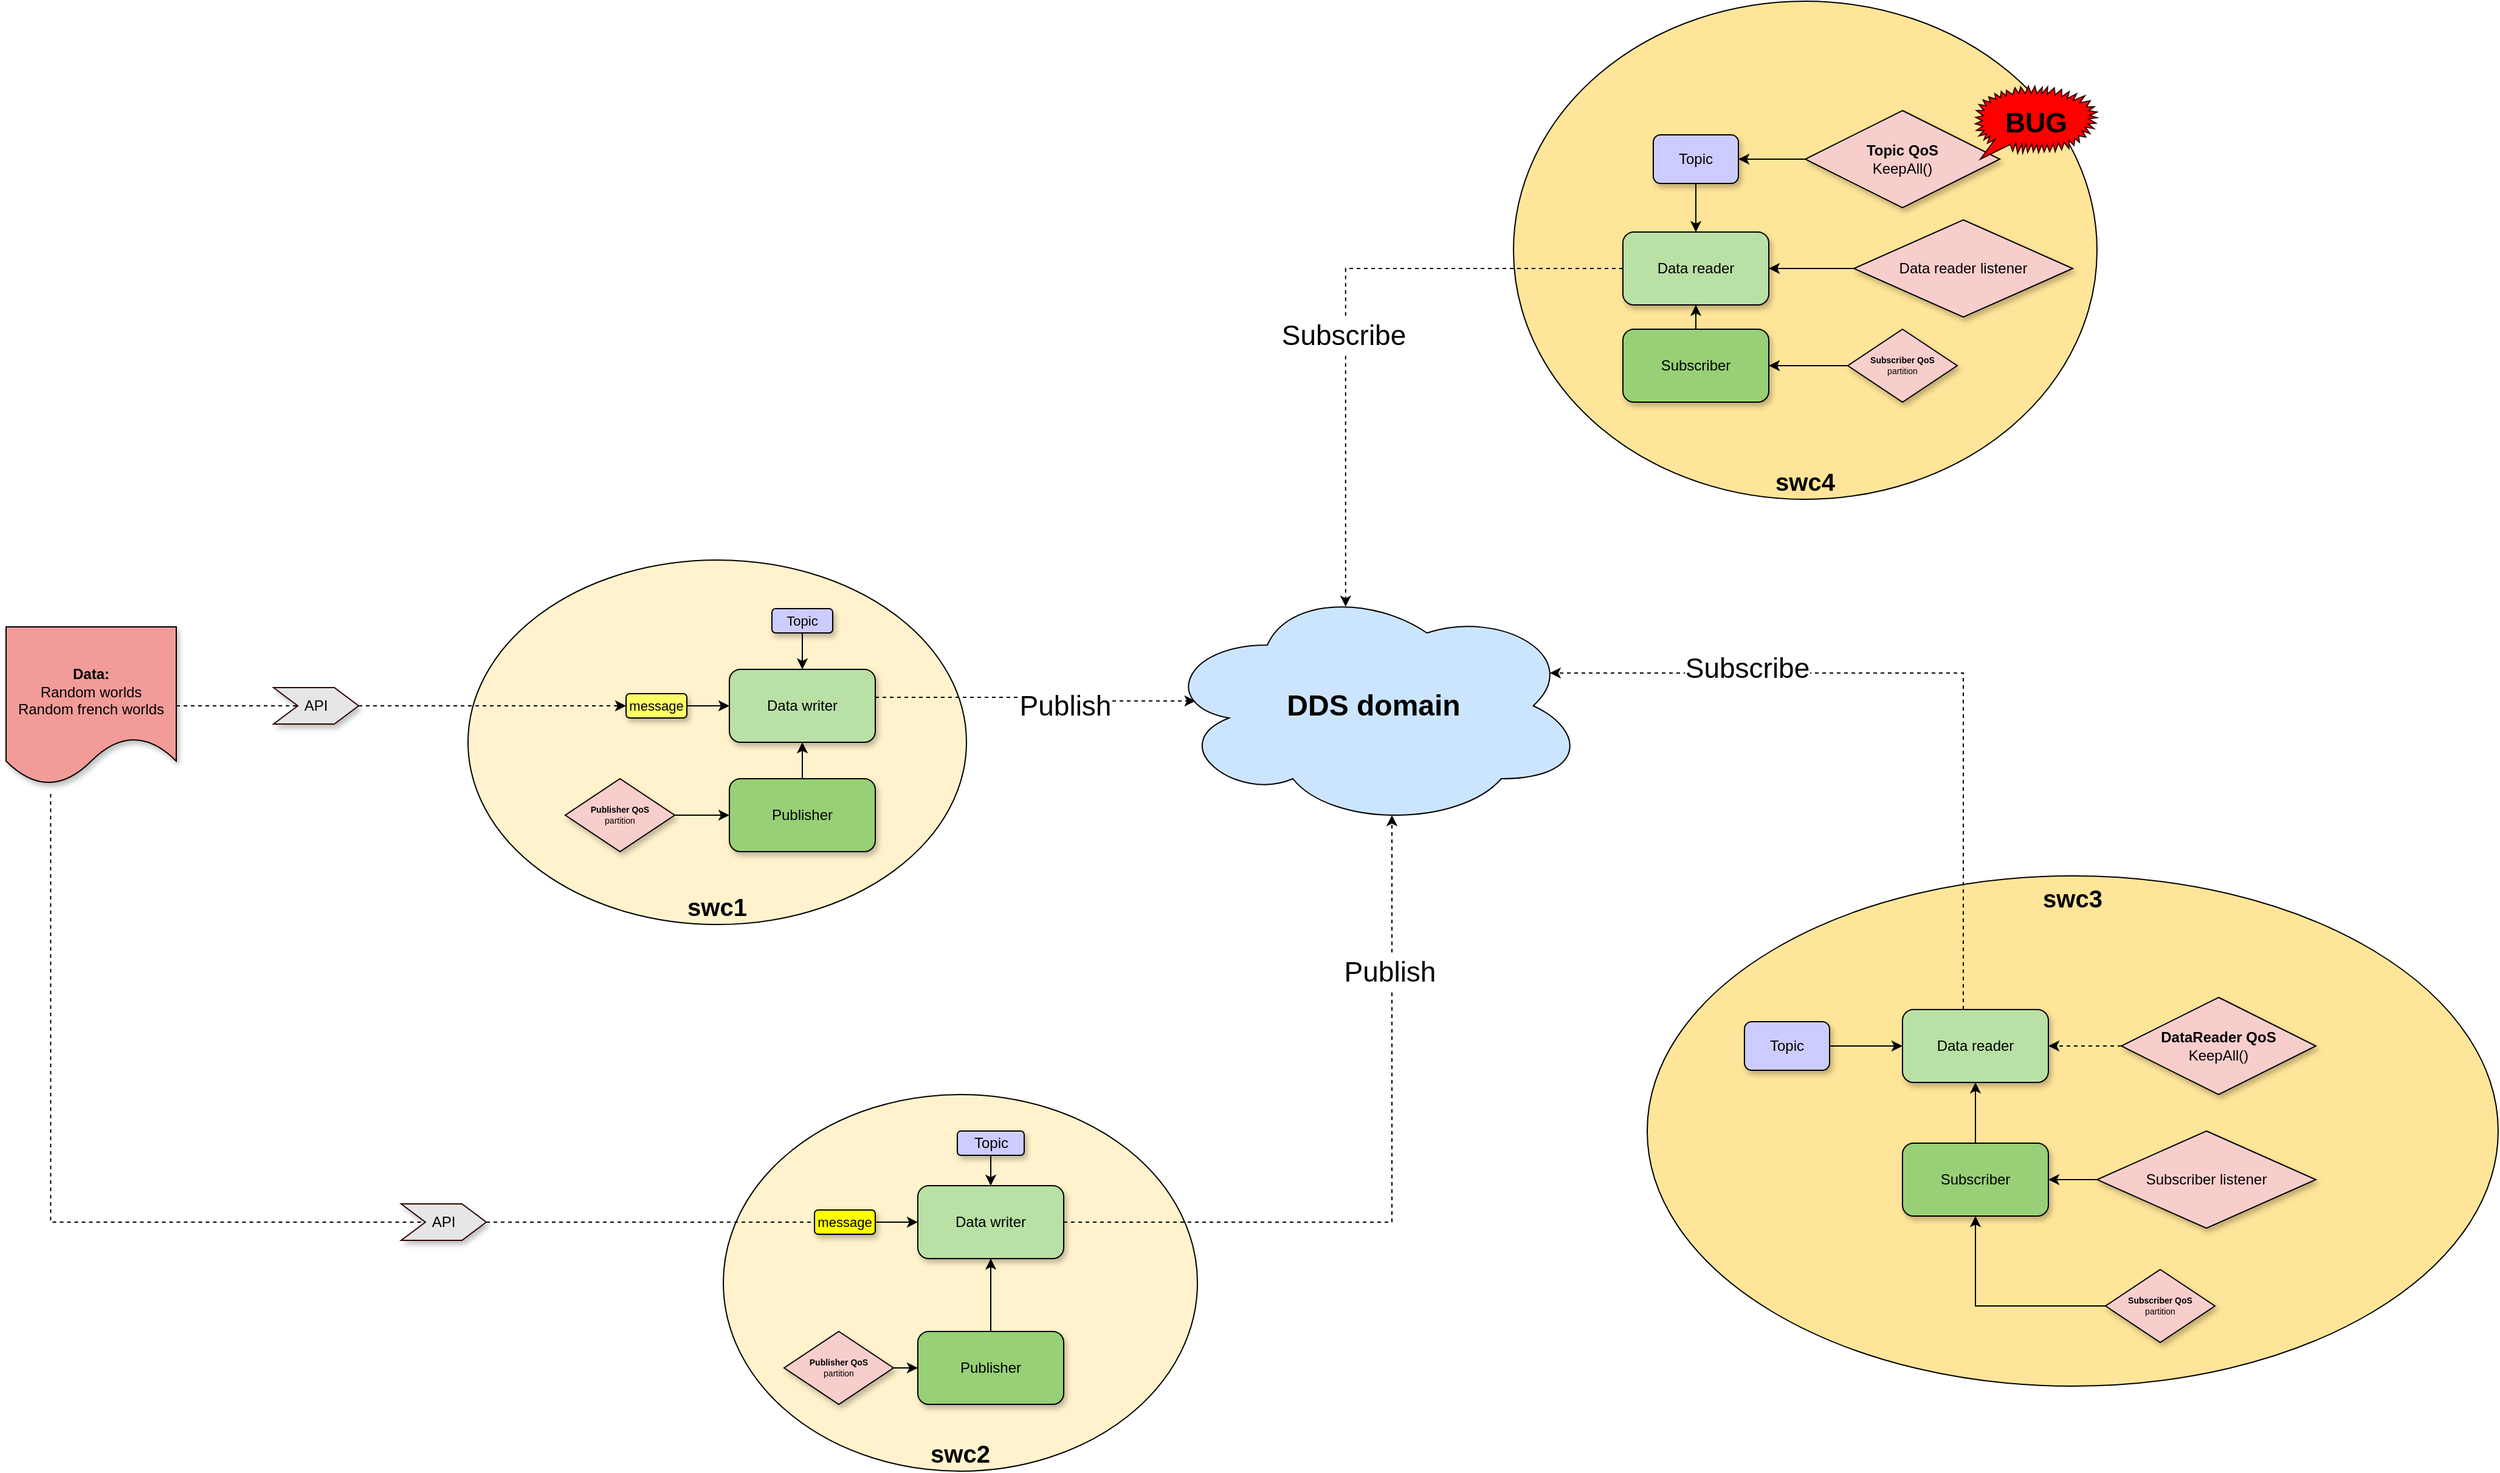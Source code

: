 <mxfile version="20.3.0" type="device"><diagram id="N4qMRPNuTujk9smE9VC3" name="Application-example"><mxGraphModel dx="2588" dy="2298" grid="1" gridSize="10" guides="1" tooltips="1" connect="1" arrows="1" fold="1" page="1" pageScale="1" pageWidth="850" pageHeight="1100" math="0" shadow="0"><root><mxCell id="0"/><mxCell id="1" parent="0"/><mxCell id="l9jl2FEzKWp1RFaF3Cmi-8" value="&lt;b&gt;&lt;font style=&quot;font-size: 20px;&quot;&gt;swc3&lt;/font&gt;&lt;/b&gt;" style="ellipse;whiteSpace=wrap;html=1;verticalAlign=top;fillColor=#FFE599;" parent="1" vertex="1"><mxGeometry x="600" y="230" width="700" height="420" as="geometry"/></mxCell><mxCell id="l9jl2FEzKWp1RFaF3Cmi-1" value="&lt;b style=&quot;font-size: 24px;&quot;&gt;DDS domain&lt;/b&gt;" style="ellipse;shape=cloud;whiteSpace=wrap;html=1;fillColor=#CCE5FF;fontSize=24;" parent="1" vertex="1"><mxGeometry x="200" y="-10" width="350" height="200" as="geometry"/></mxCell><mxCell id="l9jl2FEzKWp1RFaF3Cmi-6" value="&lt;b&gt;&lt;font style=&quot;font-size: 20px;&quot;&gt;swc1&lt;/font&gt;&lt;/b&gt;" style="ellipse;whiteSpace=wrap;html=1;verticalAlign=bottom;fillColor=#FFF2CC;" parent="1" vertex="1"><mxGeometry x="-370" y="-30" width="410" height="300" as="geometry"/></mxCell><mxCell id="l9jl2FEzKWp1RFaF3Cmi-7" value="&lt;b&gt;&lt;font style=&quot;font-size: 20px;&quot;&gt;swc2&lt;/font&gt;&lt;/b&gt;" style="ellipse;whiteSpace=wrap;html=1;verticalAlign=bottom;fillColor=#FFF2CC;" parent="1" vertex="1"><mxGeometry x="-160" y="410" width="390" height="310" as="geometry"/></mxCell><mxCell id="l9jl2FEzKWp1RFaF3Cmi-9" value="&lt;b&gt;&lt;font style=&quot;font-size: 20px;&quot;&gt;swc4&lt;/font&gt;&lt;/b&gt;" style="ellipse;whiteSpace=wrap;html=1;verticalAlign=bottom;fillColor=#FFE599;" parent="1" vertex="1"><mxGeometry x="490" y="-490" width="480" height="410" as="geometry"/></mxCell><mxCell id="l9jl2FEzKWp1RFaF3Cmi-18" style="edgeStyle=orthogonalEdgeStyle;rounded=0;orthogonalLoop=1;jettySize=auto;html=1;entryX=1;entryY=0.5;entryDx=0;entryDy=0;" parent="1" source="l9jl2FEzKWp1RFaF3Cmi-10" target="l9jl2FEzKWp1RFaF3Cmi-13" edge="1"><mxGeometry relative="1" as="geometry"><mxPoint x="940" y="470" as="targetPoint"/></mxGeometry></mxCell><mxCell id="l9jl2FEzKWp1RFaF3Cmi-10" value="Subscriber listener" style="rhombus;whiteSpace=wrap;html=1;strokeColor=#000000;fillColor=#F8CECC;shadow=1;" parent="1" vertex="1"><mxGeometry x="970" y="440" width="180" height="80" as="geometry"/></mxCell><mxCell id="l9jl2FEzKWp1RFaF3Cmi-17" style="edgeStyle=orthogonalEdgeStyle;rounded=0;orthogonalLoop=1;jettySize=auto;html=1;" parent="1" source="l9jl2FEzKWp1RFaF3Cmi-11" target="l9jl2FEzKWp1RFaF3Cmi-12" edge="1"><mxGeometry relative="1" as="geometry"/></mxCell><mxCell id="l9jl2FEzKWp1RFaF3Cmi-11" value="Data reader listener" style="rhombus;whiteSpace=wrap;html=1;fillColor=#F8CECC;shadow=1;" parent="1" vertex="1"><mxGeometry x="770" y="-310" width="180" height="80" as="geometry"/></mxCell><mxCell id="l9jl2FEzKWp1RFaF3Cmi-35" style="edgeStyle=orthogonalEdgeStyle;rounded=0;orthogonalLoop=1;jettySize=auto;html=1;exitX=0;exitY=0.5;exitDx=0;exitDy=0;dashed=1;fontColor=none;entryX=0.434;entryY=0.092;entryDx=0;entryDy=0;entryPerimeter=0;" parent="1" source="l9jl2FEzKWp1RFaF3Cmi-12" target="l9jl2FEzKWp1RFaF3Cmi-1" edge="1"><mxGeometry relative="1" as="geometry"><mxPoint x="380" y="30" as="targetPoint"/><Array as="points"><mxPoint x="352" y="-270"/></Array></mxGeometry></mxCell><mxCell id="l9jl2FEzKWp1RFaF3Cmi-39" value="Subscribe" style="edgeLabel;html=1;align=center;verticalAlign=middle;resizable=0;points=[];fontColor=none;fontSize=23;" parent="l9jl2FEzKWp1RFaF3Cmi-35" vertex="1" connectable="0"><mxGeometry x="0.118" y="-2" relative="1" as="geometry"><mxPoint as="offset"/></mxGeometry></mxCell><mxCell id="l9jl2FEzKWp1RFaF3Cmi-12" value="Data reader" style="rounded=1;whiteSpace=wrap;html=1;fillColor=#B9E0A5;shadow=1;" parent="1" vertex="1"><mxGeometry x="580" y="-300" width="120" height="60" as="geometry"/></mxCell><mxCell id="l9jl2FEzKWp1RFaF3Cmi-21" style="edgeStyle=orthogonalEdgeStyle;rounded=0;orthogonalLoop=1;jettySize=auto;html=1;exitX=0.5;exitY=0;exitDx=0;exitDy=0;entryX=0.5;entryY=1;entryDx=0;entryDy=0;entryPerimeter=0;" parent="1" source="l9jl2FEzKWp1RFaF3Cmi-13" target="l9jl2FEzKWp1RFaF3Cmi-25" edge="1"><mxGeometry relative="1" as="geometry"/></mxCell><mxCell id="l9jl2FEzKWp1RFaF3Cmi-13" value="Subscriber" style="rounded=1;whiteSpace=wrap;html=1;fillColor=#97D077;shadow=1;" parent="1" vertex="1"><mxGeometry x="810" y="450" width="120" height="60" as="geometry"/></mxCell><mxCell id="l9jl2FEzKWp1RFaF3Cmi-22" style="edgeStyle=orthogonalEdgeStyle;rounded=0;orthogonalLoop=1;jettySize=auto;html=1;exitX=0.5;exitY=0;exitDx=0;exitDy=0;entryX=0.5;entryY=1;entryDx=0;entryDy=0;" parent="1" source="l9jl2FEzKWp1RFaF3Cmi-14" target="l9jl2FEzKWp1RFaF3Cmi-28" edge="1"><mxGeometry relative="1" as="geometry"/></mxCell><mxCell id="l9jl2FEzKWp1RFaF3Cmi-14" value="Publisher" style="rounded=1;whiteSpace=wrap;html=1;fillColor=#97D077;shadow=1;" parent="1" vertex="1"><mxGeometry y="605" width="120" height="60" as="geometry"/></mxCell><mxCell id="l9jl2FEzKWp1RFaF3Cmi-23" style="edgeStyle=orthogonalEdgeStyle;rounded=0;orthogonalLoop=1;jettySize=auto;html=1;entryX=0.5;entryY=1;entryDx=0;entryDy=0;" parent="1" source="l9jl2FEzKWp1RFaF3Cmi-16" target="l9jl2FEzKWp1RFaF3Cmi-29" edge="1"><mxGeometry relative="1" as="geometry"/></mxCell><mxCell id="l9jl2FEzKWp1RFaF3Cmi-16" value="Publisher" style="rounded=1;whiteSpace=wrap;html=1;fillColor=#97D077;shadow=1;" parent="1" vertex="1"><mxGeometry x="-155" y="150" width="120" height="60" as="geometry"/></mxCell><mxCell id="l9jl2FEzKWp1RFaF3Cmi-27" style="edgeStyle=orthogonalEdgeStyle;rounded=0;orthogonalLoop=1;jettySize=auto;html=1;exitX=0.5;exitY=0;exitDx=0;exitDy=0;" parent="1" source="l9jl2FEzKWp1RFaF3Cmi-24" target="l9jl2FEzKWp1RFaF3Cmi-12" edge="1"><mxGeometry relative="1" as="geometry"/></mxCell><mxCell id="l9jl2FEzKWp1RFaF3Cmi-24" value="Subscriber" style="rounded=1;whiteSpace=wrap;html=1;fillColor=#97D077;shadow=1;" parent="1" vertex="1"><mxGeometry x="580" y="-220" width="120" height="60" as="geometry"/></mxCell><mxCell id="l9jl2FEzKWp1RFaF3Cmi-34" style="edgeStyle=orthogonalEdgeStyle;rounded=0;orthogonalLoop=1;jettySize=auto;html=1;dashed=1;fontColor=none;entryX=0.914;entryY=0.365;entryDx=0;entryDy=0;entryPerimeter=0;" parent="1" source="l9jl2FEzKWp1RFaF3Cmi-25" target="l9jl2FEzKWp1RFaF3Cmi-1" edge="1"><mxGeometry relative="1" as="geometry"><mxPoint x="728.4" y="115" as="targetPoint"/><Array as="points"><mxPoint x="860" y="63"/></Array></mxGeometry></mxCell><mxCell id="l9jl2FEzKWp1RFaF3Cmi-38" value="Subscribe" style="edgeLabel;html=1;align=center;verticalAlign=middle;resizable=0;points=[];fontColor=none;fontSize=23;" parent="l9jl2FEzKWp1RFaF3Cmi-34" vertex="1" connectable="0"><mxGeometry x="0.476" y="-3" relative="1" as="geometry"><mxPoint y="-1" as="offset"/></mxGeometry></mxCell><mxCell id="l9jl2FEzKWp1RFaF3Cmi-25" value="Data reader" style="rounded=1;whiteSpace=wrap;html=1;fillColor=#B9E0A5;shadow=1;" parent="1" vertex="1"><mxGeometry x="810" y="340" width="120" height="60" as="geometry"/></mxCell><mxCell id="l9jl2FEzKWp1RFaF3Cmi-33" style="edgeStyle=orthogonalEdgeStyle;rounded=0;orthogonalLoop=1;jettySize=auto;html=1;dashed=1;fontColor=none;" parent="1" source="l9jl2FEzKWp1RFaF3Cmi-28" edge="1"><mxGeometry relative="1" as="geometry"><Array as="points"><mxPoint x="390" y="515"/><mxPoint x="390" y="180"/></Array><mxPoint x="390" y="180" as="targetPoint"/></mxGeometry></mxCell><mxCell id="l9jl2FEzKWp1RFaF3Cmi-37" value="Publish" style="edgeLabel;html=1;align=center;verticalAlign=middle;resizable=0;points=[];fontColor=none;fontSize=23;" parent="l9jl2FEzKWp1RFaF3Cmi-33" vertex="1" connectable="0"><mxGeometry x="0.573" y="2" relative="1" as="geometry"><mxPoint as="offset"/></mxGeometry></mxCell><mxCell id="l9jl2FEzKWp1RFaF3Cmi-28" value="Data writer" style="rounded=1;whiteSpace=wrap;html=1;fillColor=#B9E0A5;shadow=1;" parent="1" vertex="1"><mxGeometry y="485" width="120" height="60" as="geometry"/></mxCell><mxCell id="l9jl2FEzKWp1RFaF3Cmi-30" style="edgeStyle=orthogonalEdgeStyle;rounded=0;orthogonalLoop=1;jettySize=auto;html=1;entryX=0.081;entryY=0.48;entryDx=0;entryDy=0;entryPerimeter=0;fontColor=none;noLabel=1;dashed=1;" parent="1" source="l9jl2FEzKWp1RFaF3Cmi-29" target="l9jl2FEzKWp1RFaF3Cmi-1" edge="1"><mxGeometry relative="1" as="geometry"><Array as="points"><mxPoint x="140" y="83"/><mxPoint x="140" y="86"/></Array></mxGeometry></mxCell><mxCell id="l9jl2FEzKWp1RFaF3Cmi-36" value="Publish" style="edgeLabel;html=1;align=center;verticalAlign=middle;resizable=0;points=[];fontColor=none;fontSize=23;" parent="l9jl2FEzKWp1RFaF3Cmi-30" vertex="1" connectable="0"><mxGeometry x="-0.183" y="1" relative="1" as="geometry"><mxPoint x="47" y="8" as="offset"/></mxGeometry></mxCell><mxCell id="l9jl2FEzKWp1RFaF3Cmi-29" value="Data writer" style="rounded=1;whiteSpace=wrap;html=1;fillColor=#B9E0A5;shadow=1;" parent="1" vertex="1"><mxGeometry x="-155" y="60" width="120" height="60" as="geometry"/></mxCell><mxCell id="l9jl2FEzKWp1RFaF3Cmi-41" style="edgeStyle=orthogonalEdgeStyle;rounded=0;orthogonalLoop=1;jettySize=auto;html=1;dashed=1;fontColor=none;startArrow=none;" parent="1" source="bSXNAck9iXhpn8WJnHLR-39" target="bSXNAck9iXhpn8WJnHLR-44" edge="1"><mxGeometry relative="1" as="geometry"/></mxCell><mxCell id="l9jl2FEzKWp1RFaF3Cmi-40" value="&lt;b&gt;&lt;br&gt;Data: &lt;/b&gt;&lt;br&gt;Random worlds&lt;br&gt;Random french worlds" style="shape=document;whiteSpace=wrap;html=1;boundedLbl=1;shadow=1;strokeColor=#000000;fontColor=none;fillColor=#F19C99;" parent="1" vertex="1"><mxGeometry x="-750" y="25" width="140" height="130" as="geometry"/></mxCell><mxCell id="l9jl2FEzKWp1RFaF3Cmi-47" style="edgeStyle=orthogonalEdgeStyle;rounded=0;orthogonalLoop=1;jettySize=auto;html=1;entryX=1;entryY=0.5;entryDx=0;entryDy=0;dashed=1;fontColor=none;" parent="1" source="l9jl2FEzKWp1RFaF3Cmi-46" target="l9jl2FEzKWp1RFaF3Cmi-25" edge="1"><mxGeometry relative="1" as="geometry"/></mxCell><mxCell id="l9jl2FEzKWp1RFaF3Cmi-46" value="&lt;b&gt;DataReader QoS&lt;/b&gt;&lt;br&gt;KeepAll()" style="rhombus;whiteSpace=wrap;html=1;strokeColor=#000000;fillColor=#F8CECC;shadow=1;" parent="1" vertex="1"><mxGeometry x="990" y="330" width="160" height="80" as="geometry"/></mxCell><mxCell id="bSXNAck9iXhpn8WJnHLR-2" style="edgeStyle=orthogonalEdgeStyle;rounded=0;orthogonalLoop=1;jettySize=auto;html=1;entryX=1;entryY=0.5;entryDx=0;entryDy=0;exitX=0;exitY=0.5;exitDx=0;exitDy=0;" edge="1" parent="1" source="bSXNAck9iXhpn8WJnHLR-1" target="bSXNAck9iXhpn8WJnHLR-4"><mxGeometry relative="1" as="geometry"><Array as="points"><mxPoint x="680" y="-360"/><mxPoint x="680" y="-360"/></Array></mxGeometry></mxCell><mxCell id="bSXNAck9iXhpn8WJnHLR-1" value="&lt;b&gt;Topic QoS&lt;/b&gt;&lt;br&gt;KeepAll()" style="rhombus;whiteSpace=wrap;html=1;strokeColor=#000000;fillColor=#F8CECC;shadow=1;" vertex="1" parent="1"><mxGeometry x="730" y="-400" width="160" height="80" as="geometry"/></mxCell><mxCell id="bSXNAck9iXhpn8WJnHLR-15" style="edgeStyle=orthogonalEdgeStyle;rounded=0;orthogonalLoop=1;jettySize=auto;html=1;" edge="1" parent="1" source="bSXNAck9iXhpn8WJnHLR-4" target="l9jl2FEzKWp1RFaF3Cmi-12"><mxGeometry relative="1" as="geometry"/></mxCell><mxCell id="bSXNAck9iXhpn8WJnHLR-4" value="Topic" style="rounded=1;whiteSpace=wrap;html=1;fillColor=#CCCCFF;shadow=1;" vertex="1" parent="1"><mxGeometry x="605" y="-380" width="70" height="40" as="geometry"/></mxCell><mxCell id="bSXNAck9iXhpn8WJnHLR-13" style="edgeStyle=orthogonalEdgeStyle;rounded=0;orthogonalLoop=1;jettySize=auto;html=1;" edge="1" parent="1" source="bSXNAck9iXhpn8WJnHLR-8" target="l9jl2FEzKWp1RFaF3Cmi-28"><mxGeometry relative="1" as="geometry"/></mxCell><mxCell id="bSXNAck9iXhpn8WJnHLR-8" value="Topic" style="rounded=1;whiteSpace=wrap;html=1;fillColor=#CCCCFF;shadow=1;" vertex="1" parent="1"><mxGeometry x="32.5" y="440" width="55" height="20" as="geometry"/></mxCell><mxCell id="bSXNAck9iXhpn8WJnHLR-17" style="edgeStyle=orthogonalEdgeStyle;rounded=0;orthogonalLoop=1;jettySize=auto;html=1;" edge="1" parent="1" source="bSXNAck9iXhpn8WJnHLR-9" target="l9jl2FEzKWp1RFaF3Cmi-29"><mxGeometry relative="1" as="geometry"/></mxCell><mxCell id="bSXNAck9iXhpn8WJnHLR-9" value="Topic" style="rounded=1;whiteSpace=wrap;html=1;fillColor=#CCCCFF;shadow=1;fontSize=11;" vertex="1" parent="1"><mxGeometry x="-120" y="10" width="50" height="20" as="geometry"/></mxCell><mxCell id="bSXNAck9iXhpn8WJnHLR-14" style="edgeStyle=orthogonalEdgeStyle;rounded=0;orthogonalLoop=1;jettySize=auto;html=1;entryX=0;entryY=0.5;entryDx=0;entryDy=0;" edge="1" parent="1" source="bSXNAck9iXhpn8WJnHLR-10" target="l9jl2FEzKWp1RFaF3Cmi-25"><mxGeometry relative="1" as="geometry"/></mxCell><mxCell id="bSXNAck9iXhpn8WJnHLR-10" value="Topic" style="rounded=1;whiteSpace=wrap;html=1;fillColor=#CCCCFF;shadow=1;" vertex="1" parent="1"><mxGeometry x="680" y="350" width="70" height="40" as="geometry"/></mxCell><mxCell id="bSXNAck9iXhpn8WJnHLR-21" style="edgeStyle=orthogonalEdgeStyle;rounded=0;orthogonalLoop=1;jettySize=auto;html=1;entryX=0.5;entryY=1;entryDx=0;entryDy=0;exitX=0;exitY=0.5;exitDx=0;exitDy=0;" edge="1" parent="1" source="bSXNAck9iXhpn8WJnHLR-24" target="l9jl2FEzKWp1RFaF3Cmi-13"><mxGeometry relative="1" as="geometry"><mxPoint x="960" y="585" as="sourcePoint"/></mxGeometry></mxCell><mxCell id="bSXNAck9iXhpn8WJnHLR-23" style="edgeStyle=orthogonalEdgeStyle;rounded=0;orthogonalLoop=1;jettySize=auto;html=1;entryX=1;entryY=0.5;entryDx=0;entryDy=0;" edge="1" parent="1" source="bSXNAck9iXhpn8WJnHLR-22" target="l9jl2FEzKWp1RFaF3Cmi-24"><mxGeometry relative="1" as="geometry"/></mxCell><mxCell id="bSXNAck9iXhpn8WJnHLR-22" value="&lt;b style=&quot;font-size: 7px;&quot;&gt;Subscriber QoS&lt;/b&gt;&lt;br style=&quot;font-size: 7px;&quot;&gt;partition" style="rhombus;whiteSpace=wrap;html=1;strokeColor=#000000;fillColor=#F8CECC;shadow=1;fontSize=7;" vertex="1" parent="1"><mxGeometry x="765" y="-220" width="90" height="60" as="geometry"/></mxCell><mxCell id="bSXNAck9iXhpn8WJnHLR-24" value="&lt;b style=&quot;font-size: 7px;&quot;&gt;Subscriber QoS&lt;/b&gt;&lt;br style=&quot;font-size: 7px;&quot;&gt;partition" style="rhombus;whiteSpace=wrap;html=1;strokeColor=#000000;fillColor=#F8CECC;shadow=1;fontSize=7;" vertex="1" parent="1"><mxGeometry x="977" y="554" width="90" height="60" as="geometry"/></mxCell><mxCell id="bSXNAck9iXhpn8WJnHLR-27" style="edgeStyle=orthogonalEdgeStyle;rounded=0;orthogonalLoop=1;jettySize=auto;html=1;entryX=0;entryY=0.5;entryDx=0;entryDy=0;fontSize=7;" edge="1" parent="1" source="bSXNAck9iXhpn8WJnHLR-26" target="l9jl2FEzKWp1RFaF3Cmi-16"><mxGeometry relative="1" as="geometry"/></mxCell><mxCell id="bSXNAck9iXhpn8WJnHLR-26" value="&lt;b style=&quot;font-size: 7px;&quot;&gt;Publisher QoS&lt;/b&gt;&lt;br style=&quot;font-size: 7px;&quot;&gt;partition" style="rhombus;whiteSpace=wrap;html=1;strokeColor=#000000;fillColor=#F8CECC;shadow=1;fontSize=7;" vertex="1" parent="1"><mxGeometry x="-290" y="150" width="90" height="60" as="geometry"/></mxCell><mxCell id="bSXNAck9iXhpn8WJnHLR-30" style="edgeStyle=orthogonalEdgeStyle;rounded=0;orthogonalLoop=1;jettySize=auto;html=1;entryX=0;entryY=0.5;entryDx=0;entryDy=0;fontSize=7;" edge="1" parent="1" source="bSXNAck9iXhpn8WJnHLR-28" target="l9jl2FEzKWp1RFaF3Cmi-14"><mxGeometry relative="1" as="geometry"/></mxCell><mxCell id="bSXNAck9iXhpn8WJnHLR-28" value="&lt;b style=&quot;font-size: 7px;&quot;&gt;Publisher QoS&lt;/b&gt;&lt;br style=&quot;font-size: 7px;&quot;&gt;partition" style="rhombus;whiteSpace=wrap;html=1;strokeColor=#000000;fillColor=#F8CECC;shadow=1;fontSize=7;" vertex="1" parent="1"><mxGeometry x="-110" y="605" width="90" height="60" as="geometry"/></mxCell><mxCell id="bSXNAck9iXhpn8WJnHLR-31" value="BUG" style="whiteSpace=wrap;html=1;shape=mxgraph.basic.loud_callout;strokeColor=#330000;fontSize=23;fillColor=#FF0000;fontStyle=1" vertex="1" parent="1"><mxGeometry x="870" y="-420" width="100" height="60" as="geometry"/></mxCell><mxCell id="bSXNAck9iXhpn8WJnHLR-39" value="API" style="shape=step;perimeter=stepPerimeter;whiteSpace=wrap;html=1;fixedSize=1;strokeColor=#330000;fontSize=12;fillColor=#E6E6E6;shadow=1;" vertex="1" parent="1"><mxGeometry x="-530" y="75" width="70" height="30" as="geometry"/></mxCell><mxCell id="bSXNAck9iXhpn8WJnHLR-40" value="" style="edgeStyle=orthogonalEdgeStyle;rounded=0;orthogonalLoop=1;jettySize=auto;html=1;dashed=1;fontColor=none;entryX=0;entryY=0.5;entryDx=0;entryDy=0;endArrow=none;" edge="1" parent="1" source="l9jl2FEzKWp1RFaF3Cmi-40" target="bSXNAck9iXhpn8WJnHLR-39"><mxGeometry relative="1" as="geometry"><mxPoint x="-460" y="90" as="sourcePoint"/><mxPoint x="-290" y="90" as="targetPoint"/></mxGeometry></mxCell><mxCell id="bSXNAck9iXhpn8WJnHLR-41" value="API" style="shape=step;perimeter=stepPerimeter;whiteSpace=wrap;html=1;fixedSize=1;strokeColor=#330000;fontSize=12;fillColor=#E6E6E6;shadow=1;" vertex="1" parent="1"><mxGeometry x="-425" y="500" width="70" height="30" as="geometry"/></mxCell><mxCell id="bSXNAck9iXhpn8WJnHLR-42" value="" style="edgeStyle=orthogonalEdgeStyle;rounded=0;orthogonalLoop=1;jettySize=auto;html=1;dashed=1;fontColor=none;exitX=0.262;exitY=1.058;exitDx=0;exitDy=0;exitPerimeter=0;endArrow=none;" edge="1" parent="1" source="l9jl2FEzKWp1RFaF3Cmi-40" target="bSXNAck9iXhpn8WJnHLR-41"><mxGeometry relative="1" as="geometry"><Array as="points"><mxPoint x="-713" y="515"/></Array><mxPoint x="-713.32" y="162.54" as="sourcePoint"/><mxPoint x="-110" y="515" as="targetPoint"/></mxGeometry></mxCell><mxCell id="bSXNAck9iXhpn8WJnHLR-45" style="edgeStyle=orthogonalEdgeStyle;rounded=0;orthogonalLoop=1;jettySize=auto;html=1;entryX=0;entryY=0.5;entryDx=0;entryDy=0;fontSize=11;" edge="1" parent="1" source="bSXNAck9iXhpn8WJnHLR-44" target="l9jl2FEzKWp1RFaF3Cmi-29"><mxGeometry relative="1" as="geometry"/></mxCell><mxCell id="bSXNAck9iXhpn8WJnHLR-44" value="message" style="rounded=1;whiteSpace=wrap;html=1;fillColor=#FFFF66;shadow=1;fontSize=11;" vertex="1" parent="1"><mxGeometry x="-240" y="80" width="50" height="20" as="geometry"/></mxCell><mxCell id="bSXNAck9iXhpn8WJnHLR-48" style="edgeStyle=orthogonalEdgeStyle;rounded=0;orthogonalLoop=1;jettySize=auto;html=1;entryX=0;entryY=0.5;entryDx=0;entryDy=0;fontSize=11;" edge="1" parent="1" source="bSXNAck9iXhpn8WJnHLR-46" target="l9jl2FEzKWp1RFaF3Cmi-28"><mxGeometry relative="1" as="geometry"/></mxCell><mxCell id="bSXNAck9iXhpn8WJnHLR-46" value="message" style="rounded=1;whiteSpace=wrap;html=1;fillColor=#FFFF00;shadow=1;fontSize=11;" vertex="1" parent="1"><mxGeometry x="-85" y="505" width="50" height="20" as="geometry"/></mxCell><mxCell id="bSXNAck9iXhpn8WJnHLR-47" value="" style="edgeStyle=orthogonalEdgeStyle;rounded=0;orthogonalLoop=1;jettySize=auto;html=1;dashed=1;fontColor=none;exitX=1;exitY=0.5;exitDx=0;exitDy=0;startArrow=none;endArrow=none;" edge="1" parent="1" source="bSXNAck9iXhpn8WJnHLR-41" target="bSXNAck9iXhpn8WJnHLR-46"><mxGeometry relative="1" as="geometry"><Array as="points"/><mxPoint x="-355" y="515" as="sourcePoint"/><mxPoint y="515" as="targetPoint"/></mxGeometry></mxCell></root></mxGraphModel></diagram></mxfile>